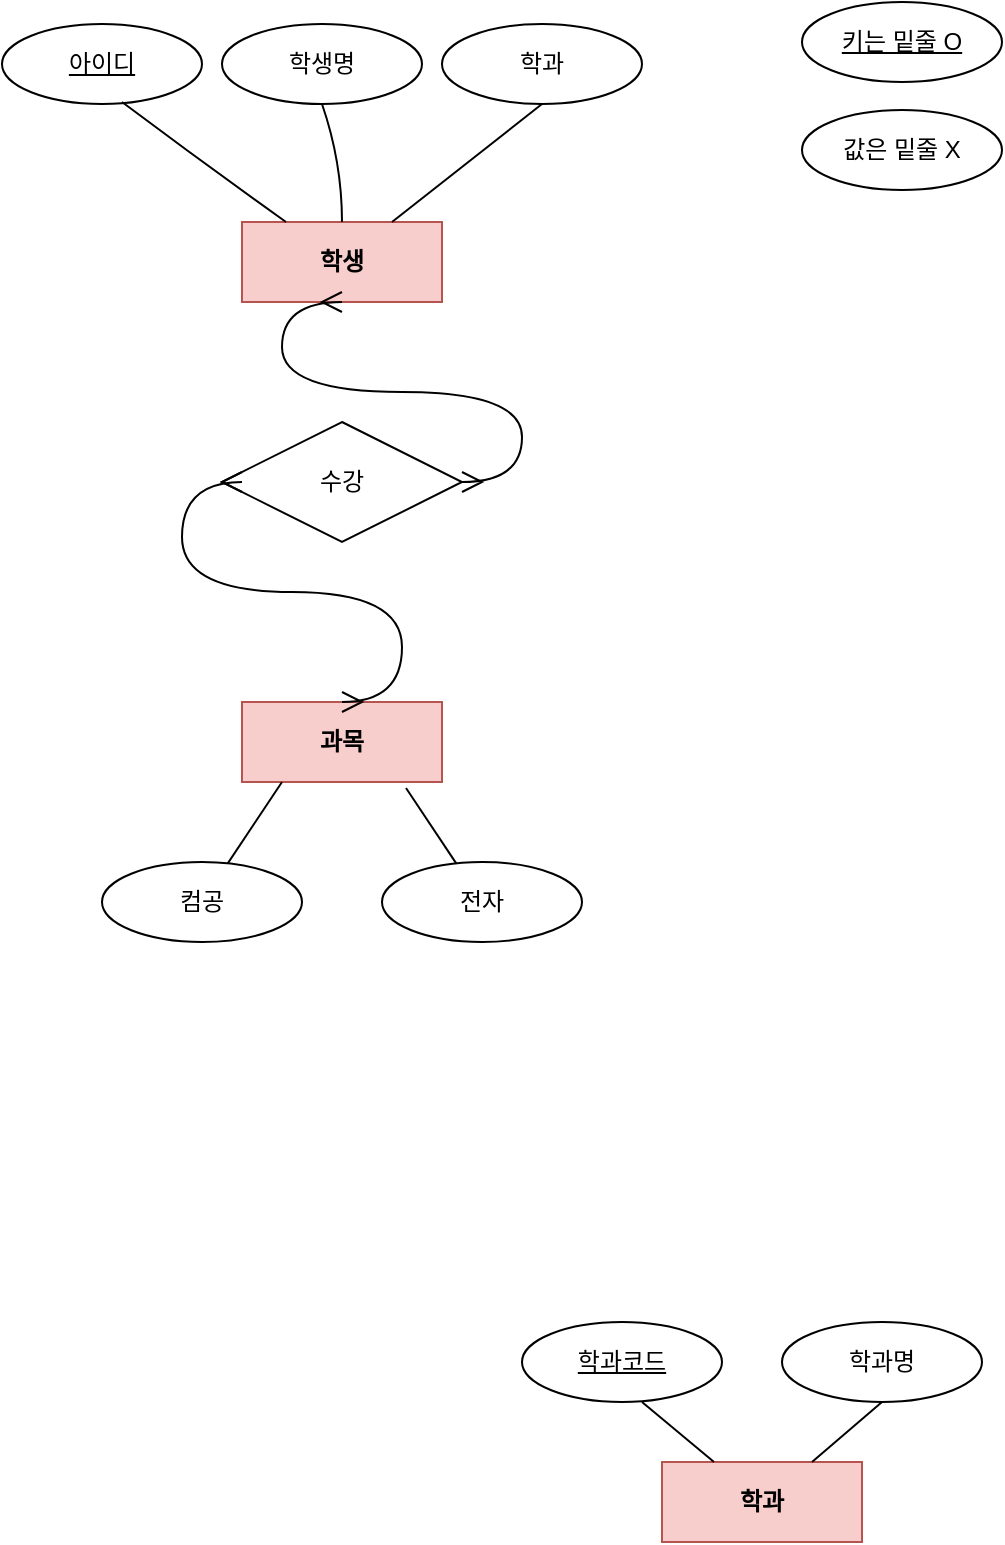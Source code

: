 <mxfile version="24.0.5" type="github" pages="2">
  <diagram name="페이지-1" id="2DOYxWZ5xgJUUdaH0BIb">
    <mxGraphModel dx="936" dy="1225" grid="1" gridSize="10" guides="1" tooltips="1" connect="1" arrows="1" fold="1" page="0" pageScale="1" pageWidth="827" pageHeight="1169" math="0" shadow="0">
      <root>
        <mxCell id="0" />
        <mxCell id="1" parent="0" />
        <mxCell id="uAc26PnYWpFvvfHIfxNW-1" value="학생" style="whiteSpace=wrap;html=1;align=center;fillColor=#f8cecc;strokeColor=#b85450;fontStyle=1;rounded=0;glass=0;shadow=0;" vertex="1" parent="1">
          <mxGeometry x="110" y="-80" width="100" height="40" as="geometry" />
        </mxCell>
        <mxCell id="_ypdJV9gRVcfppPdTh2S-1" value="학과" style="whiteSpace=wrap;html=1;align=center;fillColor=#f8cecc;strokeColor=#b85450;fontStyle=1" vertex="1" parent="1">
          <mxGeometry x="320" y="540" width="100" height="40" as="geometry" />
        </mxCell>
        <mxCell id="_ypdJV9gRVcfppPdTh2S-2" value="&lt;font&gt;과목&lt;/font&gt;" style="whiteSpace=wrap;html=1;align=center;fillColor=#f8cecc;strokeColor=#b85450;fontStyle=1" vertex="1" parent="1">
          <mxGeometry x="110" y="160" width="100" height="40" as="geometry" />
        </mxCell>
        <mxCell id="_ypdJV9gRVcfppPdTh2S-4" value="학생명" style="ellipse;whiteSpace=wrap;html=1;align=center;" vertex="1" parent="1">
          <mxGeometry x="100" y="-179" width="100" height="40" as="geometry" />
        </mxCell>
        <mxCell id="_ypdJV9gRVcfppPdTh2S-5" value="학과" style="ellipse;whiteSpace=wrap;html=1;align=center;" vertex="1" parent="1">
          <mxGeometry x="210" y="-179" width="100" height="40" as="geometry" />
        </mxCell>
        <mxCell id="_ypdJV9gRVcfppPdTh2S-6" value="&lt;font&gt;아이디&lt;/font&gt;" style="ellipse;whiteSpace=wrap;html=1;align=center;fontStyle=4;" vertex="1" parent="1">
          <mxGeometry x="-10" y="-179" width="100" height="40" as="geometry" />
        </mxCell>
        <mxCell id="_ypdJV9gRVcfppPdTh2S-7" value="&lt;font&gt;학과코드&lt;/font&gt;" style="ellipse;whiteSpace=wrap;html=1;align=center;fontStyle=4;" vertex="1" parent="1">
          <mxGeometry x="250" y="470" width="100" height="40" as="geometry" />
        </mxCell>
        <mxCell id="_ypdJV9gRVcfppPdTh2S-8" value="학과명" style="ellipse;whiteSpace=wrap;html=1;align=center;" vertex="1" parent="1">
          <mxGeometry x="380" y="470" width="100" height="40" as="geometry" />
        </mxCell>
        <mxCell id="_ypdJV9gRVcfppPdTh2S-9" value="키는 밑줄 O" style="ellipse;whiteSpace=wrap;html=1;align=center;fontStyle=4;" vertex="1" parent="1">
          <mxGeometry x="390" y="-190" width="100" height="40" as="geometry" />
        </mxCell>
        <mxCell id="_ypdJV9gRVcfppPdTh2S-10" value="값은 밑줄 X" style="ellipse;whiteSpace=wrap;html=1;align=center;" vertex="1" parent="1">
          <mxGeometry x="390" y="-136" width="100" height="40" as="geometry" />
        </mxCell>
        <mxCell id="_ypdJV9gRVcfppPdTh2S-11" value="" style="endArrow=none;html=1;rounded=0;fontSize=12;startSize=8;endSize=8;curved=1;" edge="1" parent="1" target="uAc26PnYWpFvvfHIfxNW-1">
          <mxGeometry relative="1" as="geometry">
            <mxPoint x="50" y="-140" as="sourcePoint" />
            <mxPoint x="110" y="-40" as="targetPoint" />
            <Array as="points">
              <mxPoint x="90" y="-110" />
            </Array>
          </mxGeometry>
        </mxCell>
        <mxCell id="_ypdJV9gRVcfppPdTh2S-15" value="" style="endArrow=none;html=1;rounded=0;fontSize=12;startSize=8;endSize=8;curved=1;exitX=0.5;exitY=1;exitDx=0;exitDy=0;entryX=0.5;entryY=0;entryDx=0;entryDy=0;" edge="1" parent="1" source="_ypdJV9gRVcfppPdTh2S-4" target="uAc26PnYWpFvvfHIfxNW-1">
          <mxGeometry relative="1" as="geometry">
            <mxPoint x="90" y="-116" as="sourcePoint" />
            <mxPoint x="250" y="-116" as="targetPoint" />
            <Array as="points">
              <mxPoint x="160" y="-110" />
            </Array>
          </mxGeometry>
        </mxCell>
        <mxCell id="_ypdJV9gRVcfppPdTh2S-16" value="" style="endArrow=none;html=1;rounded=0;fontSize=12;startSize=8;endSize=8;curved=1;entryX=0.5;entryY=1;entryDx=0;entryDy=0;exitX=0.75;exitY=0;exitDx=0;exitDy=0;" edge="1" parent="1" source="uAc26PnYWpFvvfHIfxNW-1" target="_ypdJV9gRVcfppPdTh2S-5">
          <mxGeometry relative="1" as="geometry">
            <mxPoint x="160" y="-80" as="sourcePoint" />
            <mxPoint x="320" y="-80" as="targetPoint" />
          </mxGeometry>
        </mxCell>
        <mxCell id="_ypdJV9gRVcfppPdTh2S-17" value="" style="endArrow=none;html=1;rounded=0;fontSize=12;startSize=8;endSize=8;curved=1;" edge="1" parent="1" target="_ypdJV9gRVcfppPdTh2S-1">
          <mxGeometry relative="1" as="geometry">
            <mxPoint x="310" y="510" as="sourcePoint" />
            <mxPoint x="470" y="510" as="targetPoint" />
          </mxGeometry>
        </mxCell>
        <mxCell id="_ypdJV9gRVcfppPdTh2S-18" value="" style="endArrow=none;html=1;rounded=0;fontSize=12;startSize=8;endSize=8;curved=1;entryX=0.5;entryY=1;entryDx=0;entryDy=0;exitX=0.75;exitY=0;exitDx=0;exitDy=0;" edge="1" parent="1" source="_ypdJV9gRVcfppPdTh2S-1" target="_ypdJV9gRVcfppPdTh2S-8">
          <mxGeometry relative="1" as="geometry">
            <mxPoint x="370" y="540" as="sourcePoint" />
            <mxPoint x="530" y="540" as="targetPoint" />
          </mxGeometry>
        </mxCell>
        <mxCell id="_ypdJV9gRVcfppPdTh2S-19" value="컴공" style="ellipse;whiteSpace=wrap;html=1;align=center;" vertex="1" parent="1">
          <mxGeometry x="40" y="240" width="100" height="40" as="geometry" />
        </mxCell>
        <mxCell id="_ypdJV9gRVcfppPdTh2S-20" value="전자" style="ellipse;whiteSpace=wrap;html=1;align=center;" vertex="1" parent="1">
          <mxGeometry x="180" y="240" width="100" height="40" as="geometry" />
        </mxCell>
        <mxCell id="_ypdJV9gRVcfppPdTh2S-21" value="수강" style="shape=rhombus;perimeter=rhombusPerimeter;whiteSpace=wrap;html=1;align=center;" vertex="1" parent="1">
          <mxGeometry x="100" y="20" width="120" height="60" as="geometry" />
        </mxCell>
        <mxCell id="_ypdJV9gRVcfppPdTh2S-22" value="" style="endArrow=none;html=1;rounded=0;fontSize=12;startSize=8;endSize=8;curved=1;" edge="1" parent="1" source="_ypdJV9gRVcfppPdTh2S-19">
          <mxGeometry relative="1" as="geometry">
            <mxPoint x="90" y="130" as="sourcePoint" />
            <mxPoint x="130" y="200" as="targetPoint" />
          </mxGeometry>
        </mxCell>
        <mxCell id="_ypdJV9gRVcfppPdTh2S-23" value="" style="endArrow=none;html=1;rounded=0;fontSize=12;startSize=8;endSize=8;curved=1;exitX=0.82;exitY=1.075;exitDx=0;exitDy=0;exitPerimeter=0;" edge="1" parent="1" source="_ypdJV9gRVcfppPdTh2S-2" target="_ypdJV9gRVcfppPdTh2S-20">
          <mxGeometry relative="1" as="geometry">
            <mxPoint x="190" y="160" as="sourcePoint" />
            <mxPoint x="225" y="130" as="targetPoint" />
          </mxGeometry>
        </mxCell>
        <mxCell id="_ypdJV9gRVcfppPdTh2S-24" value="" style="edgeStyle=entityRelationEdgeStyle;fontSize=12;html=1;endArrow=ERmany;startArrow=ERmany;rounded=0;startSize=8;endSize=8;curved=1;" edge="1" parent="1" source="_ypdJV9gRVcfppPdTh2S-21">
          <mxGeometry width="100" height="100" relative="1" as="geometry">
            <mxPoint x="60" y="60" as="sourcePoint" />
            <mxPoint x="160" y="-40" as="targetPoint" />
          </mxGeometry>
        </mxCell>
        <mxCell id="_ypdJV9gRVcfppPdTh2S-26" value="" style="edgeStyle=entityRelationEdgeStyle;fontSize=12;html=1;endArrow=ERmany;startArrow=ERmany;rounded=0;startSize=8;endSize=8;curved=1;exitX=0.5;exitY=0;exitDx=0;exitDy=0;" edge="1" parent="1" source="_ypdJV9gRVcfppPdTh2S-2">
          <mxGeometry width="100" height="100" relative="1" as="geometry">
            <mxPoint x="190" y="160" as="sourcePoint" />
            <mxPoint x="110" y="50" as="targetPoint" />
            <Array as="points">
              <mxPoint x="80" y="110" />
              <mxPoint x="80" y="100" />
              <mxPoint x="80" y="50" />
              <mxPoint x="40" y="100" />
            </Array>
          </mxGeometry>
        </mxCell>
      </root>
    </mxGraphModel>
  </diagram>
  <diagram id="DN-c609IC1GtnqYC4qCK" name="페이지-2">
    <mxGraphModel dx="536" dy="825" grid="0" gridSize="10" guides="1" tooltips="1" connect="1" arrows="1" fold="1" page="0" pageScale="1" pageWidth="827" pageHeight="1169" math="0" shadow="0">
      <root>
        <mxCell id="0" />
        <mxCell id="1" parent="0" />
      </root>
    </mxGraphModel>
  </diagram>
</mxfile>
